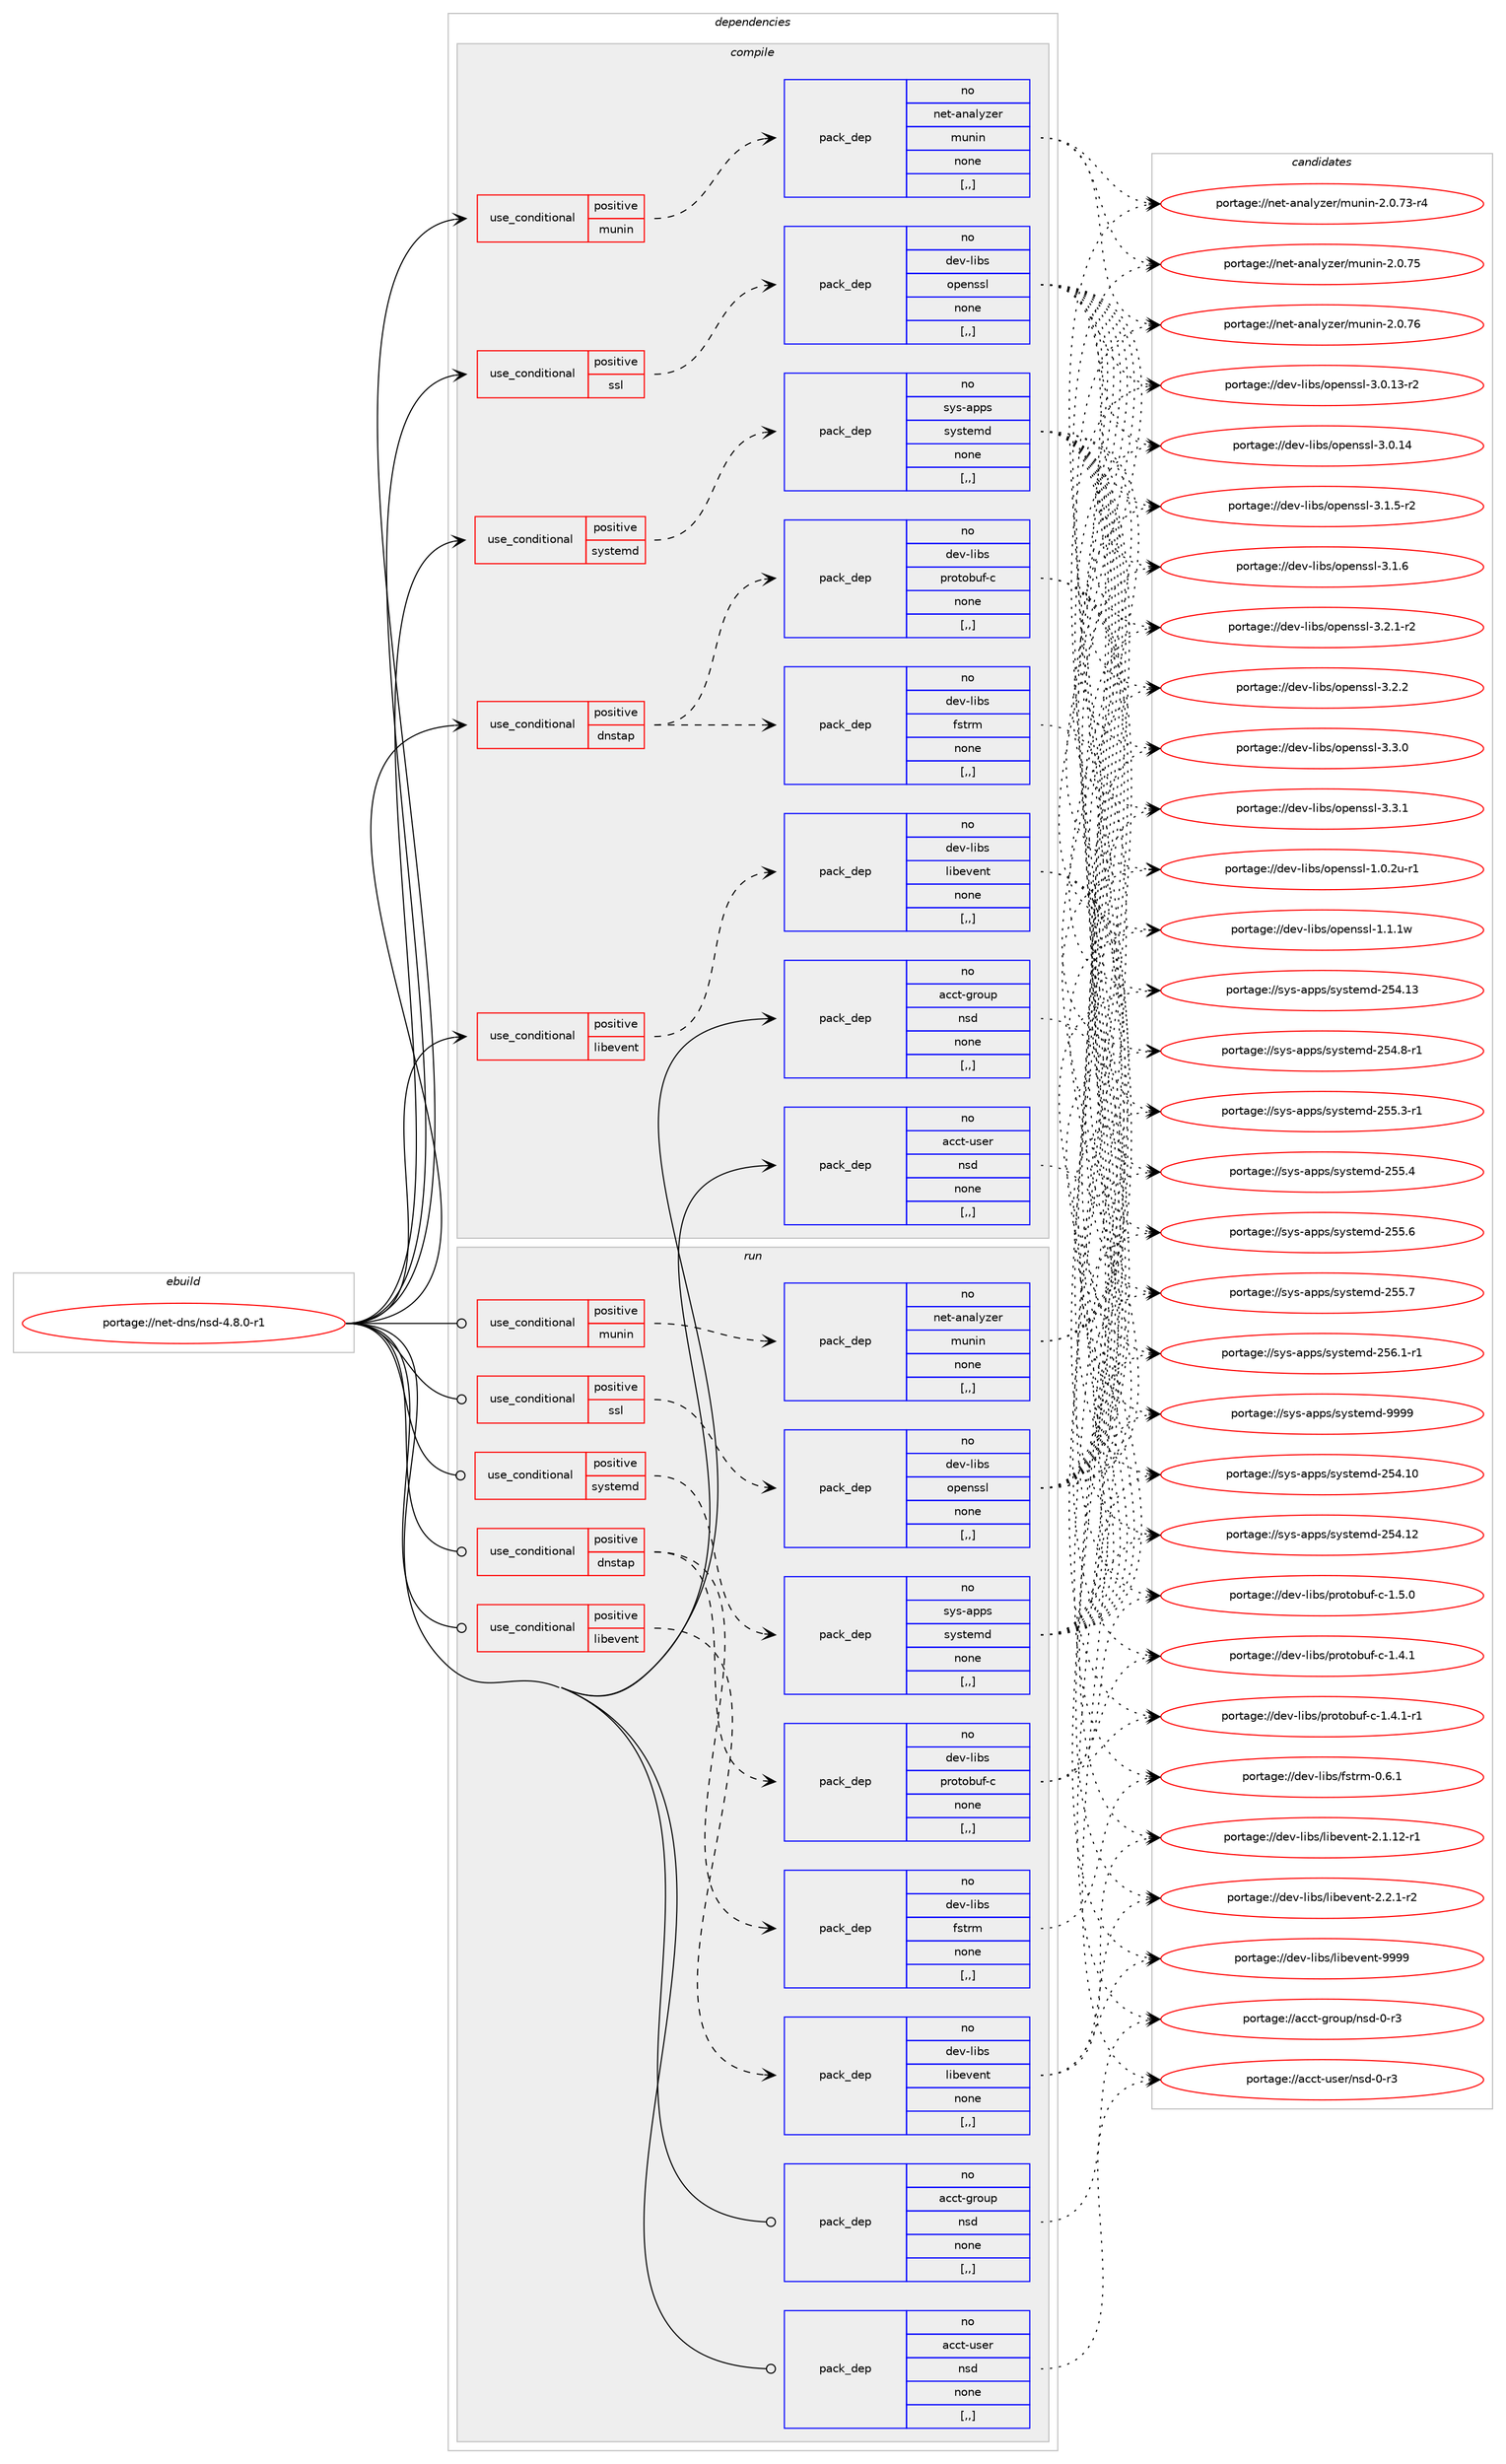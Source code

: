 digraph prolog {

# *************
# Graph options
# *************

newrank=true;
concentrate=true;
compound=true;
graph [rankdir=LR,fontname=Helvetica,fontsize=10,ranksep=1.5];#, ranksep=2.5, nodesep=0.2];
edge  [arrowhead=vee];
node  [fontname=Helvetica,fontsize=10];

# **********
# The ebuild
# **********

subgraph cluster_leftcol {
color=gray;
rank=same;
label=<<i>ebuild</i>>;
id [label="portage://net-dns/nsd-4.8.0-r1", color=red, width=4, href="../net-dns/nsd-4.8.0-r1.svg"];
}

# ****************
# The dependencies
# ****************

subgraph cluster_midcol {
color=gray;
label=<<i>dependencies</i>>;
subgraph cluster_compile {
fillcolor="#eeeeee";
style=filled;
label=<<i>compile</i>>;
subgraph cond87298 {
dependency337413 [label=<<TABLE BORDER="0" CELLBORDER="1" CELLSPACING="0" CELLPADDING="4"><TR><TD ROWSPAN="3" CELLPADDING="10">use_conditional</TD></TR><TR><TD>positive</TD></TR><TR><TD>dnstap</TD></TR></TABLE>>, shape=none, color=red];
subgraph pack247582 {
dependency337414 [label=<<TABLE BORDER="0" CELLBORDER="1" CELLSPACING="0" CELLPADDING="4" WIDTH="220"><TR><TD ROWSPAN="6" CELLPADDING="30">pack_dep</TD></TR><TR><TD WIDTH="110">no</TD></TR><TR><TD>dev-libs</TD></TR><TR><TD>fstrm</TD></TR><TR><TD>none</TD></TR><TR><TD>[,,]</TD></TR></TABLE>>, shape=none, color=blue];
}
dependency337413:e -> dependency337414:w [weight=20,style="dashed",arrowhead="vee"];
subgraph pack247583 {
dependency337415 [label=<<TABLE BORDER="0" CELLBORDER="1" CELLSPACING="0" CELLPADDING="4" WIDTH="220"><TR><TD ROWSPAN="6" CELLPADDING="30">pack_dep</TD></TR><TR><TD WIDTH="110">no</TD></TR><TR><TD>dev-libs</TD></TR><TR><TD>protobuf-c</TD></TR><TR><TD>none</TD></TR><TR><TD>[,,]</TD></TR></TABLE>>, shape=none, color=blue];
}
dependency337413:e -> dependency337415:w [weight=20,style="dashed",arrowhead="vee"];
}
id:e -> dependency337413:w [weight=20,style="solid",arrowhead="vee"];
subgraph cond87299 {
dependency337416 [label=<<TABLE BORDER="0" CELLBORDER="1" CELLSPACING="0" CELLPADDING="4"><TR><TD ROWSPAN="3" CELLPADDING="10">use_conditional</TD></TR><TR><TD>positive</TD></TR><TR><TD>libevent</TD></TR></TABLE>>, shape=none, color=red];
subgraph pack247584 {
dependency337417 [label=<<TABLE BORDER="0" CELLBORDER="1" CELLSPACING="0" CELLPADDING="4" WIDTH="220"><TR><TD ROWSPAN="6" CELLPADDING="30">pack_dep</TD></TR><TR><TD WIDTH="110">no</TD></TR><TR><TD>dev-libs</TD></TR><TR><TD>libevent</TD></TR><TR><TD>none</TD></TR><TR><TD>[,,]</TD></TR></TABLE>>, shape=none, color=blue];
}
dependency337416:e -> dependency337417:w [weight=20,style="dashed",arrowhead="vee"];
}
id:e -> dependency337416:w [weight=20,style="solid",arrowhead="vee"];
subgraph cond87300 {
dependency337418 [label=<<TABLE BORDER="0" CELLBORDER="1" CELLSPACING="0" CELLPADDING="4"><TR><TD ROWSPAN="3" CELLPADDING="10">use_conditional</TD></TR><TR><TD>positive</TD></TR><TR><TD>munin</TD></TR></TABLE>>, shape=none, color=red];
subgraph pack247585 {
dependency337419 [label=<<TABLE BORDER="0" CELLBORDER="1" CELLSPACING="0" CELLPADDING="4" WIDTH="220"><TR><TD ROWSPAN="6" CELLPADDING="30">pack_dep</TD></TR><TR><TD WIDTH="110">no</TD></TR><TR><TD>net-analyzer</TD></TR><TR><TD>munin</TD></TR><TR><TD>none</TD></TR><TR><TD>[,,]</TD></TR></TABLE>>, shape=none, color=blue];
}
dependency337418:e -> dependency337419:w [weight=20,style="dashed",arrowhead="vee"];
}
id:e -> dependency337418:w [weight=20,style="solid",arrowhead="vee"];
subgraph cond87301 {
dependency337420 [label=<<TABLE BORDER="0" CELLBORDER="1" CELLSPACING="0" CELLPADDING="4"><TR><TD ROWSPAN="3" CELLPADDING="10">use_conditional</TD></TR><TR><TD>positive</TD></TR><TR><TD>ssl</TD></TR></TABLE>>, shape=none, color=red];
subgraph pack247586 {
dependency337421 [label=<<TABLE BORDER="0" CELLBORDER="1" CELLSPACING="0" CELLPADDING="4" WIDTH="220"><TR><TD ROWSPAN="6" CELLPADDING="30">pack_dep</TD></TR><TR><TD WIDTH="110">no</TD></TR><TR><TD>dev-libs</TD></TR><TR><TD>openssl</TD></TR><TR><TD>none</TD></TR><TR><TD>[,,]</TD></TR></TABLE>>, shape=none, color=blue];
}
dependency337420:e -> dependency337421:w [weight=20,style="dashed",arrowhead="vee"];
}
id:e -> dependency337420:w [weight=20,style="solid",arrowhead="vee"];
subgraph cond87302 {
dependency337422 [label=<<TABLE BORDER="0" CELLBORDER="1" CELLSPACING="0" CELLPADDING="4"><TR><TD ROWSPAN="3" CELLPADDING="10">use_conditional</TD></TR><TR><TD>positive</TD></TR><TR><TD>systemd</TD></TR></TABLE>>, shape=none, color=red];
subgraph pack247587 {
dependency337423 [label=<<TABLE BORDER="0" CELLBORDER="1" CELLSPACING="0" CELLPADDING="4" WIDTH="220"><TR><TD ROWSPAN="6" CELLPADDING="30">pack_dep</TD></TR><TR><TD WIDTH="110">no</TD></TR><TR><TD>sys-apps</TD></TR><TR><TD>systemd</TD></TR><TR><TD>none</TD></TR><TR><TD>[,,]</TD></TR></TABLE>>, shape=none, color=blue];
}
dependency337422:e -> dependency337423:w [weight=20,style="dashed",arrowhead="vee"];
}
id:e -> dependency337422:w [weight=20,style="solid",arrowhead="vee"];
subgraph pack247588 {
dependency337424 [label=<<TABLE BORDER="0" CELLBORDER="1" CELLSPACING="0" CELLPADDING="4" WIDTH="220"><TR><TD ROWSPAN="6" CELLPADDING="30">pack_dep</TD></TR><TR><TD WIDTH="110">no</TD></TR><TR><TD>acct-group</TD></TR><TR><TD>nsd</TD></TR><TR><TD>none</TD></TR><TR><TD>[,,]</TD></TR></TABLE>>, shape=none, color=blue];
}
id:e -> dependency337424:w [weight=20,style="solid",arrowhead="vee"];
subgraph pack247589 {
dependency337425 [label=<<TABLE BORDER="0" CELLBORDER="1" CELLSPACING="0" CELLPADDING="4" WIDTH="220"><TR><TD ROWSPAN="6" CELLPADDING="30">pack_dep</TD></TR><TR><TD WIDTH="110">no</TD></TR><TR><TD>acct-user</TD></TR><TR><TD>nsd</TD></TR><TR><TD>none</TD></TR><TR><TD>[,,]</TD></TR></TABLE>>, shape=none, color=blue];
}
id:e -> dependency337425:w [weight=20,style="solid",arrowhead="vee"];
}
subgraph cluster_compileandrun {
fillcolor="#eeeeee";
style=filled;
label=<<i>compile and run</i>>;
}
subgraph cluster_run {
fillcolor="#eeeeee";
style=filled;
label=<<i>run</i>>;
subgraph cond87303 {
dependency337426 [label=<<TABLE BORDER="0" CELLBORDER="1" CELLSPACING="0" CELLPADDING="4"><TR><TD ROWSPAN="3" CELLPADDING="10">use_conditional</TD></TR><TR><TD>positive</TD></TR><TR><TD>dnstap</TD></TR></TABLE>>, shape=none, color=red];
subgraph pack247590 {
dependency337427 [label=<<TABLE BORDER="0" CELLBORDER="1" CELLSPACING="0" CELLPADDING="4" WIDTH="220"><TR><TD ROWSPAN="6" CELLPADDING="30">pack_dep</TD></TR><TR><TD WIDTH="110">no</TD></TR><TR><TD>dev-libs</TD></TR><TR><TD>fstrm</TD></TR><TR><TD>none</TD></TR><TR><TD>[,,]</TD></TR></TABLE>>, shape=none, color=blue];
}
dependency337426:e -> dependency337427:w [weight=20,style="dashed",arrowhead="vee"];
subgraph pack247591 {
dependency337428 [label=<<TABLE BORDER="0" CELLBORDER="1" CELLSPACING="0" CELLPADDING="4" WIDTH="220"><TR><TD ROWSPAN="6" CELLPADDING="30">pack_dep</TD></TR><TR><TD WIDTH="110">no</TD></TR><TR><TD>dev-libs</TD></TR><TR><TD>protobuf-c</TD></TR><TR><TD>none</TD></TR><TR><TD>[,,]</TD></TR></TABLE>>, shape=none, color=blue];
}
dependency337426:e -> dependency337428:w [weight=20,style="dashed",arrowhead="vee"];
}
id:e -> dependency337426:w [weight=20,style="solid",arrowhead="odot"];
subgraph cond87304 {
dependency337429 [label=<<TABLE BORDER="0" CELLBORDER="1" CELLSPACING="0" CELLPADDING="4"><TR><TD ROWSPAN="3" CELLPADDING="10">use_conditional</TD></TR><TR><TD>positive</TD></TR><TR><TD>libevent</TD></TR></TABLE>>, shape=none, color=red];
subgraph pack247592 {
dependency337430 [label=<<TABLE BORDER="0" CELLBORDER="1" CELLSPACING="0" CELLPADDING="4" WIDTH="220"><TR><TD ROWSPAN="6" CELLPADDING="30">pack_dep</TD></TR><TR><TD WIDTH="110">no</TD></TR><TR><TD>dev-libs</TD></TR><TR><TD>libevent</TD></TR><TR><TD>none</TD></TR><TR><TD>[,,]</TD></TR></TABLE>>, shape=none, color=blue];
}
dependency337429:e -> dependency337430:w [weight=20,style="dashed",arrowhead="vee"];
}
id:e -> dependency337429:w [weight=20,style="solid",arrowhead="odot"];
subgraph cond87305 {
dependency337431 [label=<<TABLE BORDER="0" CELLBORDER="1" CELLSPACING="0" CELLPADDING="4"><TR><TD ROWSPAN="3" CELLPADDING="10">use_conditional</TD></TR><TR><TD>positive</TD></TR><TR><TD>munin</TD></TR></TABLE>>, shape=none, color=red];
subgraph pack247593 {
dependency337432 [label=<<TABLE BORDER="0" CELLBORDER="1" CELLSPACING="0" CELLPADDING="4" WIDTH="220"><TR><TD ROWSPAN="6" CELLPADDING="30">pack_dep</TD></TR><TR><TD WIDTH="110">no</TD></TR><TR><TD>net-analyzer</TD></TR><TR><TD>munin</TD></TR><TR><TD>none</TD></TR><TR><TD>[,,]</TD></TR></TABLE>>, shape=none, color=blue];
}
dependency337431:e -> dependency337432:w [weight=20,style="dashed",arrowhead="vee"];
}
id:e -> dependency337431:w [weight=20,style="solid",arrowhead="odot"];
subgraph cond87306 {
dependency337433 [label=<<TABLE BORDER="0" CELLBORDER="1" CELLSPACING="0" CELLPADDING="4"><TR><TD ROWSPAN="3" CELLPADDING="10">use_conditional</TD></TR><TR><TD>positive</TD></TR><TR><TD>ssl</TD></TR></TABLE>>, shape=none, color=red];
subgraph pack247594 {
dependency337434 [label=<<TABLE BORDER="0" CELLBORDER="1" CELLSPACING="0" CELLPADDING="4" WIDTH="220"><TR><TD ROWSPAN="6" CELLPADDING="30">pack_dep</TD></TR><TR><TD WIDTH="110">no</TD></TR><TR><TD>dev-libs</TD></TR><TR><TD>openssl</TD></TR><TR><TD>none</TD></TR><TR><TD>[,,]</TD></TR></TABLE>>, shape=none, color=blue];
}
dependency337433:e -> dependency337434:w [weight=20,style="dashed",arrowhead="vee"];
}
id:e -> dependency337433:w [weight=20,style="solid",arrowhead="odot"];
subgraph cond87307 {
dependency337435 [label=<<TABLE BORDER="0" CELLBORDER="1" CELLSPACING="0" CELLPADDING="4"><TR><TD ROWSPAN="3" CELLPADDING="10">use_conditional</TD></TR><TR><TD>positive</TD></TR><TR><TD>systemd</TD></TR></TABLE>>, shape=none, color=red];
subgraph pack247595 {
dependency337436 [label=<<TABLE BORDER="0" CELLBORDER="1" CELLSPACING="0" CELLPADDING="4" WIDTH="220"><TR><TD ROWSPAN="6" CELLPADDING="30">pack_dep</TD></TR><TR><TD WIDTH="110">no</TD></TR><TR><TD>sys-apps</TD></TR><TR><TD>systemd</TD></TR><TR><TD>none</TD></TR><TR><TD>[,,]</TD></TR></TABLE>>, shape=none, color=blue];
}
dependency337435:e -> dependency337436:w [weight=20,style="dashed",arrowhead="vee"];
}
id:e -> dependency337435:w [weight=20,style="solid",arrowhead="odot"];
subgraph pack247596 {
dependency337437 [label=<<TABLE BORDER="0" CELLBORDER="1" CELLSPACING="0" CELLPADDING="4" WIDTH="220"><TR><TD ROWSPAN="6" CELLPADDING="30">pack_dep</TD></TR><TR><TD WIDTH="110">no</TD></TR><TR><TD>acct-group</TD></TR><TR><TD>nsd</TD></TR><TR><TD>none</TD></TR><TR><TD>[,,]</TD></TR></TABLE>>, shape=none, color=blue];
}
id:e -> dependency337437:w [weight=20,style="solid",arrowhead="odot"];
subgraph pack247597 {
dependency337438 [label=<<TABLE BORDER="0" CELLBORDER="1" CELLSPACING="0" CELLPADDING="4" WIDTH="220"><TR><TD ROWSPAN="6" CELLPADDING="30">pack_dep</TD></TR><TR><TD WIDTH="110">no</TD></TR><TR><TD>acct-user</TD></TR><TR><TD>nsd</TD></TR><TR><TD>none</TD></TR><TR><TD>[,,]</TD></TR></TABLE>>, shape=none, color=blue];
}
id:e -> dependency337438:w [weight=20,style="solid",arrowhead="odot"];
}
}

# **************
# The candidates
# **************

subgraph cluster_choices {
rank=same;
color=gray;
label=<<i>candidates</i>>;

subgraph choice247582 {
color=black;
nodesep=1;
choice100101118451081059811547102115116114109454846544649 [label="portage://dev-libs/fstrm-0.6.1", color=red, width=4,href="../dev-libs/fstrm-0.6.1.svg"];
dependency337414:e -> choice100101118451081059811547102115116114109454846544649:w [style=dotted,weight="100"];
}
subgraph choice247583 {
color=black;
nodesep=1;
choice100101118451081059811547112114111116111981171024599454946524649 [label="portage://dev-libs/protobuf-c-1.4.1", color=red, width=4,href="../dev-libs/protobuf-c-1.4.1.svg"];
choice1001011184510810598115471121141111161119811710245994549465246494511449 [label="portage://dev-libs/protobuf-c-1.4.1-r1", color=red, width=4,href="../dev-libs/protobuf-c-1.4.1-r1.svg"];
choice100101118451081059811547112114111116111981171024599454946534648 [label="portage://dev-libs/protobuf-c-1.5.0", color=red, width=4,href="../dev-libs/protobuf-c-1.5.0.svg"];
dependency337415:e -> choice100101118451081059811547112114111116111981171024599454946524649:w [style=dotted,weight="100"];
dependency337415:e -> choice1001011184510810598115471121141111161119811710245994549465246494511449:w [style=dotted,weight="100"];
dependency337415:e -> choice100101118451081059811547112114111116111981171024599454946534648:w [style=dotted,weight="100"];
}
subgraph choice247584 {
color=black;
nodesep=1;
choice10010111845108105981154710810598101118101110116455046494649504511449 [label="portage://dev-libs/libevent-2.1.12-r1", color=red, width=4,href="../dev-libs/libevent-2.1.12-r1.svg"];
choice100101118451081059811547108105981011181011101164550465046494511450 [label="portage://dev-libs/libevent-2.2.1-r2", color=red, width=4,href="../dev-libs/libevent-2.2.1-r2.svg"];
choice100101118451081059811547108105981011181011101164557575757 [label="portage://dev-libs/libevent-9999", color=red, width=4,href="../dev-libs/libevent-9999.svg"];
dependency337417:e -> choice10010111845108105981154710810598101118101110116455046494649504511449:w [style=dotted,weight="100"];
dependency337417:e -> choice100101118451081059811547108105981011181011101164550465046494511450:w [style=dotted,weight="100"];
dependency337417:e -> choice100101118451081059811547108105981011181011101164557575757:w [style=dotted,weight="100"];
}
subgraph choice247585 {
color=black;
nodesep=1;
choice11010111645971109710812112210111447109117110105110455046484655514511452 [label="portage://net-analyzer/munin-2.0.73-r4", color=red, width=4,href="../net-analyzer/munin-2.0.73-r4.svg"];
choice1101011164597110971081211221011144710911711010511045504648465553 [label="portage://net-analyzer/munin-2.0.75", color=red, width=4,href="../net-analyzer/munin-2.0.75.svg"];
choice1101011164597110971081211221011144710911711010511045504648465554 [label="portage://net-analyzer/munin-2.0.76", color=red, width=4,href="../net-analyzer/munin-2.0.76.svg"];
dependency337419:e -> choice11010111645971109710812112210111447109117110105110455046484655514511452:w [style=dotted,weight="100"];
dependency337419:e -> choice1101011164597110971081211221011144710911711010511045504648465553:w [style=dotted,weight="100"];
dependency337419:e -> choice1101011164597110971081211221011144710911711010511045504648465554:w [style=dotted,weight="100"];
}
subgraph choice247586 {
color=black;
nodesep=1;
choice1001011184510810598115471111121011101151151084549464846501174511449 [label="portage://dev-libs/openssl-1.0.2u-r1", color=red, width=4,href="../dev-libs/openssl-1.0.2u-r1.svg"];
choice100101118451081059811547111112101110115115108454946494649119 [label="portage://dev-libs/openssl-1.1.1w", color=red, width=4,href="../dev-libs/openssl-1.1.1w.svg"];
choice100101118451081059811547111112101110115115108455146484649514511450 [label="portage://dev-libs/openssl-3.0.13-r2", color=red, width=4,href="../dev-libs/openssl-3.0.13-r2.svg"];
choice10010111845108105981154711111210111011511510845514648464952 [label="portage://dev-libs/openssl-3.0.14", color=red, width=4,href="../dev-libs/openssl-3.0.14.svg"];
choice1001011184510810598115471111121011101151151084551464946534511450 [label="portage://dev-libs/openssl-3.1.5-r2", color=red, width=4,href="../dev-libs/openssl-3.1.5-r2.svg"];
choice100101118451081059811547111112101110115115108455146494654 [label="portage://dev-libs/openssl-3.1.6", color=red, width=4,href="../dev-libs/openssl-3.1.6.svg"];
choice1001011184510810598115471111121011101151151084551465046494511450 [label="portage://dev-libs/openssl-3.2.1-r2", color=red, width=4,href="../dev-libs/openssl-3.2.1-r2.svg"];
choice100101118451081059811547111112101110115115108455146504650 [label="portage://dev-libs/openssl-3.2.2", color=red, width=4,href="../dev-libs/openssl-3.2.2.svg"];
choice100101118451081059811547111112101110115115108455146514648 [label="portage://dev-libs/openssl-3.3.0", color=red, width=4,href="../dev-libs/openssl-3.3.0.svg"];
choice100101118451081059811547111112101110115115108455146514649 [label="portage://dev-libs/openssl-3.3.1", color=red, width=4,href="../dev-libs/openssl-3.3.1.svg"];
dependency337421:e -> choice1001011184510810598115471111121011101151151084549464846501174511449:w [style=dotted,weight="100"];
dependency337421:e -> choice100101118451081059811547111112101110115115108454946494649119:w [style=dotted,weight="100"];
dependency337421:e -> choice100101118451081059811547111112101110115115108455146484649514511450:w [style=dotted,weight="100"];
dependency337421:e -> choice10010111845108105981154711111210111011511510845514648464952:w [style=dotted,weight="100"];
dependency337421:e -> choice1001011184510810598115471111121011101151151084551464946534511450:w [style=dotted,weight="100"];
dependency337421:e -> choice100101118451081059811547111112101110115115108455146494654:w [style=dotted,weight="100"];
dependency337421:e -> choice1001011184510810598115471111121011101151151084551465046494511450:w [style=dotted,weight="100"];
dependency337421:e -> choice100101118451081059811547111112101110115115108455146504650:w [style=dotted,weight="100"];
dependency337421:e -> choice100101118451081059811547111112101110115115108455146514648:w [style=dotted,weight="100"];
dependency337421:e -> choice100101118451081059811547111112101110115115108455146514649:w [style=dotted,weight="100"];
}
subgraph choice247587 {
color=black;
nodesep=1;
choice11512111545971121121154711512111511610110910045505352464948 [label="portage://sys-apps/systemd-254.10", color=red, width=4,href="../sys-apps/systemd-254.10.svg"];
choice11512111545971121121154711512111511610110910045505352464950 [label="portage://sys-apps/systemd-254.12", color=red, width=4,href="../sys-apps/systemd-254.12.svg"];
choice11512111545971121121154711512111511610110910045505352464951 [label="portage://sys-apps/systemd-254.13", color=red, width=4,href="../sys-apps/systemd-254.13.svg"];
choice1151211154597112112115471151211151161011091004550535246564511449 [label="portage://sys-apps/systemd-254.8-r1", color=red, width=4,href="../sys-apps/systemd-254.8-r1.svg"];
choice1151211154597112112115471151211151161011091004550535346514511449 [label="portage://sys-apps/systemd-255.3-r1", color=red, width=4,href="../sys-apps/systemd-255.3-r1.svg"];
choice115121115459711211211547115121115116101109100455053534652 [label="portage://sys-apps/systemd-255.4", color=red, width=4,href="../sys-apps/systemd-255.4.svg"];
choice115121115459711211211547115121115116101109100455053534654 [label="portage://sys-apps/systemd-255.6", color=red, width=4,href="../sys-apps/systemd-255.6.svg"];
choice115121115459711211211547115121115116101109100455053534655 [label="portage://sys-apps/systemd-255.7", color=red, width=4,href="../sys-apps/systemd-255.7.svg"];
choice1151211154597112112115471151211151161011091004550535446494511449 [label="portage://sys-apps/systemd-256.1-r1", color=red, width=4,href="../sys-apps/systemd-256.1-r1.svg"];
choice1151211154597112112115471151211151161011091004557575757 [label="portage://sys-apps/systemd-9999", color=red, width=4,href="../sys-apps/systemd-9999.svg"];
dependency337423:e -> choice11512111545971121121154711512111511610110910045505352464948:w [style=dotted,weight="100"];
dependency337423:e -> choice11512111545971121121154711512111511610110910045505352464950:w [style=dotted,weight="100"];
dependency337423:e -> choice11512111545971121121154711512111511610110910045505352464951:w [style=dotted,weight="100"];
dependency337423:e -> choice1151211154597112112115471151211151161011091004550535246564511449:w [style=dotted,weight="100"];
dependency337423:e -> choice1151211154597112112115471151211151161011091004550535346514511449:w [style=dotted,weight="100"];
dependency337423:e -> choice115121115459711211211547115121115116101109100455053534652:w [style=dotted,weight="100"];
dependency337423:e -> choice115121115459711211211547115121115116101109100455053534654:w [style=dotted,weight="100"];
dependency337423:e -> choice115121115459711211211547115121115116101109100455053534655:w [style=dotted,weight="100"];
dependency337423:e -> choice1151211154597112112115471151211151161011091004550535446494511449:w [style=dotted,weight="100"];
dependency337423:e -> choice1151211154597112112115471151211151161011091004557575757:w [style=dotted,weight="100"];
}
subgraph choice247588 {
color=black;
nodesep=1;
choice979999116451031141111171124711011510045484511451 [label="portage://acct-group/nsd-0-r3", color=red, width=4,href="../acct-group/nsd-0-r3.svg"];
dependency337424:e -> choice979999116451031141111171124711011510045484511451:w [style=dotted,weight="100"];
}
subgraph choice247589 {
color=black;
nodesep=1;
choice979999116451171151011144711011510045484511451 [label="portage://acct-user/nsd-0-r3", color=red, width=4,href="../acct-user/nsd-0-r3.svg"];
dependency337425:e -> choice979999116451171151011144711011510045484511451:w [style=dotted,weight="100"];
}
subgraph choice247590 {
color=black;
nodesep=1;
choice100101118451081059811547102115116114109454846544649 [label="portage://dev-libs/fstrm-0.6.1", color=red, width=4,href="../dev-libs/fstrm-0.6.1.svg"];
dependency337427:e -> choice100101118451081059811547102115116114109454846544649:w [style=dotted,weight="100"];
}
subgraph choice247591 {
color=black;
nodesep=1;
choice100101118451081059811547112114111116111981171024599454946524649 [label="portage://dev-libs/protobuf-c-1.4.1", color=red, width=4,href="../dev-libs/protobuf-c-1.4.1.svg"];
choice1001011184510810598115471121141111161119811710245994549465246494511449 [label="portage://dev-libs/protobuf-c-1.4.1-r1", color=red, width=4,href="../dev-libs/protobuf-c-1.4.1-r1.svg"];
choice100101118451081059811547112114111116111981171024599454946534648 [label="portage://dev-libs/protobuf-c-1.5.0", color=red, width=4,href="../dev-libs/protobuf-c-1.5.0.svg"];
dependency337428:e -> choice100101118451081059811547112114111116111981171024599454946524649:w [style=dotted,weight="100"];
dependency337428:e -> choice1001011184510810598115471121141111161119811710245994549465246494511449:w [style=dotted,weight="100"];
dependency337428:e -> choice100101118451081059811547112114111116111981171024599454946534648:w [style=dotted,weight="100"];
}
subgraph choice247592 {
color=black;
nodesep=1;
choice10010111845108105981154710810598101118101110116455046494649504511449 [label="portage://dev-libs/libevent-2.1.12-r1", color=red, width=4,href="../dev-libs/libevent-2.1.12-r1.svg"];
choice100101118451081059811547108105981011181011101164550465046494511450 [label="portage://dev-libs/libevent-2.2.1-r2", color=red, width=4,href="../dev-libs/libevent-2.2.1-r2.svg"];
choice100101118451081059811547108105981011181011101164557575757 [label="portage://dev-libs/libevent-9999", color=red, width=4,href="../dev-libs/libevent-9999.svg"];
dependency337430:e -> choice10010111845108105981154710810598101118101110116455046494649504511449:w [style=dotted,weight="100"];
dependency337430:e -> choice100101118451081059811547108105981011181011101164550465046494511450:w [style=dotted,weight="100"];
dependency337430:e -> choice100101118451081059811547108105981011181011101164557575757:w [style=dotted,weight="100"];
}
subgraph choice247593 {
color=black;
nodesep=1;
choice11010111645971109710812112210111447109117110105110455046484655514511452 [label="portage://net-analyzer/munin-2.0.73-r4", color=red, width=4,href="../net-analyzer/munin-2.0.73-r4.svg"];
choice1101011164597110971081211221011144710911711010511045504648465553 [label="portage://net-analyzer/munin-2.0.75", color=red, width=4,href="../net-analyzer/munin-2.0.75.svg"];
choice1101011164597110971081211221011144710911711010511045504648465554 [label="portage://net-analyzer/munin-2.0.76", color=red, width=4,href="../net-analyzer/munin-2.0.76.svg"];
dependency337432:e -> choice11010111645971109710812112210111447109117110105110455046484655514511452:w [style=dotted,weight="100"];
dependency337432:e -> choice1101011164597110971081211221011144710911711010511045504648465553:w [style=dotted,weight="100"];
dependency337432:e -> choice1101011164597110971081211221011144710911711010511045504648465554:w [style=dotted,weight="100"];
}
subgraph choice247594 {
color=black;
nodesep=1;
choice1001011184510810598115471111121011101151151084549464846501174511449 [label="portage://dev-libs/openssl-1.0.2u-r1", color=red, width=4,href="../dev-libs/openssl-1.0.2u-r1.svg"];
choice100101118451081059811547111112101110115115108454946494649119 [label="portage://dev-libs/openssl-1.1.1w", color=red, width=4,href="../dev-libs/openssl-1.1.1w.svg"];
choice100101118451081059811547111112101110115115108455146484649514511450 [label="portage://dev-libs/openssl-3.0.13-r2", color=red, width=4,href="../dev-libs/openssl-3.0.13-r2.svg"];
choice10010111845108105981154711111210111011511510845514648464952 [label="portage://dev-libs/openssl-3.0.14", color=red, width=4,href="../dev-libs/openssl-3.0.14.svg"];
choice1001011184510810598115471111121011101151151084551464946534511450 [label="portage://dev-libs/openssl-3.1.5-r2", color=red, width=4,href="../dev-libs/openssl-3.1.5-r2.svg"];
choice100101118451081059811547111112101110115115108455146494654 [label="portage://dev-libs/openssl-3.1.6", color=red, width=4,href="../dev-libs/openssl-3.1.6.svg"];
choice1001011184510810598115471111121011101151151084551465046494511450 [label="portage://dev-libs/openssl-3.2.1-r2", color=red, width=4,href="../dev-libs/openssl-3.2.1-r2.svg"];
choice100101118451081059811547111112101110115115108455146504650 [label="portage://dev-libs/openssl-3.2.2", color=red, width=4,href="../dev-libs/openssl-3.2.2.svg"];
choice100101118451081059811547111112101110115115108455146514648 [label="portage://dev-libs/openssl-3.3.0", color=red, width=4,href="../dev-libs/openssl-3.3.0.svg"];
choice100101118451081059811547111112101110115115108455146514649 [label="portage://dev-libs/openssl-3.3.1", color=red, width=4,href="../dev-libs/openssl-3.3.1.svg"];
dependency337434:e -> choice1001011184510810598115471111121011101151151084549464846501174511449:w [style=dotted,weight="100"];
dependency337434:e -> choice100101118451081059811547111112101110115115108454946494649119:w [style=dotted,weight="100"];
dependency337434:e -> choice100101118451081059811547111112101110115115108455146484649514511450:w [style=dotted,weight="100"];
dependency337434:e -> choice10010111845108105981154711111210111011511510845514648464952:w [style=dotted,weight="100"];
dependency337434:e -> choice1001011184510810598115471111121011101151151084551464946534511450:w [style=dotted,weight="100"];
dependency337434:e -> choice100101118451081059811547111112101110115115108455146494654:w [style=dotted,weight="100"];
dependency337434:e -> choice1001011184510810598115471111121011101151151084551465046494511450:w [style=dotted,weight="100"];
dependency337434:e -> choice100101118451081059811547111112101110115115108455146504650:w [style=dotted,weight="100"];
dependency337434:e -> choice100101118451081059811547111112101110115115108455146514648:w [style=dotted,weight="100"];
dependency337434:e -> choice100101118451081059811547111112101110115115108455146514649:w [style=dotted,weight="100"];
}
subgraph choice247595 {
color=black;
nodesep=1;
choice11512111545971121121154711512111511610110910045505352464948 [label="portage://sys-apps/systemd-254.10", color=red, width=4,href="../sys-apps/systemd-254.10.svg"];
choice11512111545971121121154711512111511610110910045505352464950 [label="portage://sys-apps/systemd-254.12", color=red, width=4,href="../sys-apps/systemd-254.12.svg"];
choice11512111545971121121154711512111511610110910045505352464951 [label="portage://sys-apps/systemd-254.13", color=red, width=4,href="../sys-apps/systemd-254.13.svg"];
choice1151211154597112112115471151211151161011091004550535246564511449 [label="portage://sys-apps/systemd-254.8-r1", color=red, width=4,href="../sys-apps/systemd-254.8-r1.svg"];
choice1151211154597112112115471151211151161011091004550535346514511449 [label="portage://sys-apps/systemd-255.3-r1", color=red, width=4,href="../sys-apps/systemd-255.3-r1.svg"];
choice115121115459711211211547115121115116101109100455053534652 [label="portage://sys-apps/systemd-255.4", color=red, width=4,href="../sys-apps/systemd-255.4.svg"];
choice115121115459711211211547115121115116101109100455053534654 [label="portage://sys-apps/systemd-255.6", color=red, width=4,href="../sys-apps/systemd-255.6.svg"];
choice115121115459711211211547115121115116101109100455053534655 [label="portage://sys-apps/systemd-255.7", color=red, width=4,href="../sys-apps/systemd-255.7.svg"];
choice1151211154597112112115471151211151161011091004550535446494511449 [label="portage://sys-apps/systemd-256.1-r1", color=red, width=4,href="../sys-apps/systemd-256.1-r1.svg"];
choice1151211154597112112115471151211151161011091004557575757 [label="portage://sys-apps/systemd-9999", color=red, width=4,href="../sys-apps/systemd-9999.svg"];
dependency337436:e -> choice11512111545971121121154711512111511610110910045505352464948:w [style=dotted,weight="100"];
dependency337436:e -> choice11512111545971121121154711512111511610110910045505352464950:w [style=dotted,weight="100"];
dependency337436:e -> choice11512111545971121121154711512111511610110910045505352464951:w [style=dotted,weight="100"];
dependency337436:e -> choice1151211154597112112115471151211151161011091004550535246564511449:w [style=dotted,weight="100"];
dependency337436:e -> choice1151211154597112112115471151211151161011091004550535346514511449:w [style=dotted,weight="100"];
dependency337436:e -> choice115121115459711211211547115121115116101109100455053534652:w [style=dotted,weight="100"];
dependency337436:e -> choice115121115459711211211547115121115116101109100455053534654:w [style=dotted,weight="100"];
dependency337436:e -> choice115121115459711211211547115121115116101109100455053534655:w [style=dotted,weight="100"];
dependency337436:e -> choice1151211154597112112115471151211151161011091004550535446494511449:w [style=dotted,weight="100"];
dependency337436:e -> choice1151211154597112112115471151211151161011091004557575757:w [style=dotted,weight="100"];
}
subgraph choice247596 {
color=black;
nodesep=1;
choice979999116451031141111171124711011510045484511451 [label="portage://acct-group/nsd-0-r3", color=red, width=4,href="../acct-group/nsd-0-r3.svg"];
dependency337437:e -> choice979999116451031141111171124711011510045484511451:w [style=dotted,weight="100"];
}
subgraph choice247597 {
color=black;
nodesep=1;
choice979999116451171151011144711011510045484511451 [label="portage://acct-user/nsd-0-r3", color=red, width=4,href="../acct-user/nsd-0-r3.svg"];
dependency337438:e -> choice979999116451171151011144711011510045484511451:w [style=dotted,weight="100"];
}
}

}
